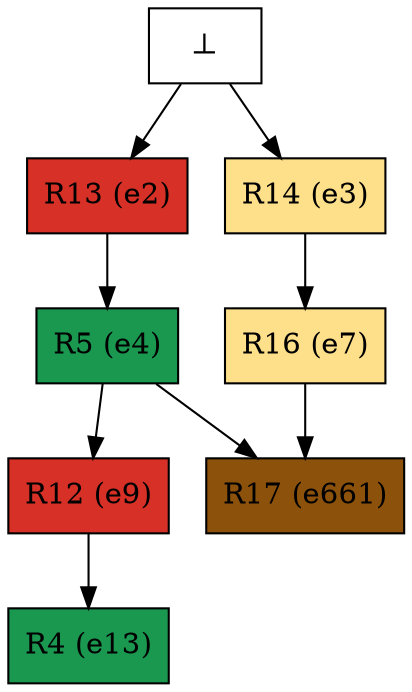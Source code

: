 digraph test {
  e2 -> e4;
  e3 -> e7;
  e4 -> e9;
  e9 -> e13;
  e4 -> e661;
  e7 -> e661;
  e0 -> e2;
  e0 -> e3;
  e2 [color="black" fillcolor="#d73027:#d73027" label="R13 (e2)" shape=box style=filled];
  e3 [color="black" fillcolor="#fee08b:#fee08b" label="R14 (e3)" shape=box style=filled];
  e4 [color="black" fillcolor="#1a9850:#1a9850" label="R5 (e4)" shape=box style=filled];
  e7 [color="black" fillcolor="#fee08b:#fee08b" label="R16 (e7)" shape=box style=filled];
  e9 [color="black" fillcolor="#d73027:#d73027" label="R12 (e9)" shape=box style=filled];
  e13 [color="black" fillcolor="#1a9850:#1a9850" label="R4 (e13)" shape=box style=filled];
  e661 [color="black" fillcolor="#8c510a:#8c510a" label="R17 (e661)" shape=box style=filled];
  e0 [fillcolor="white" label="⊥" shape=box style=filled];
}
